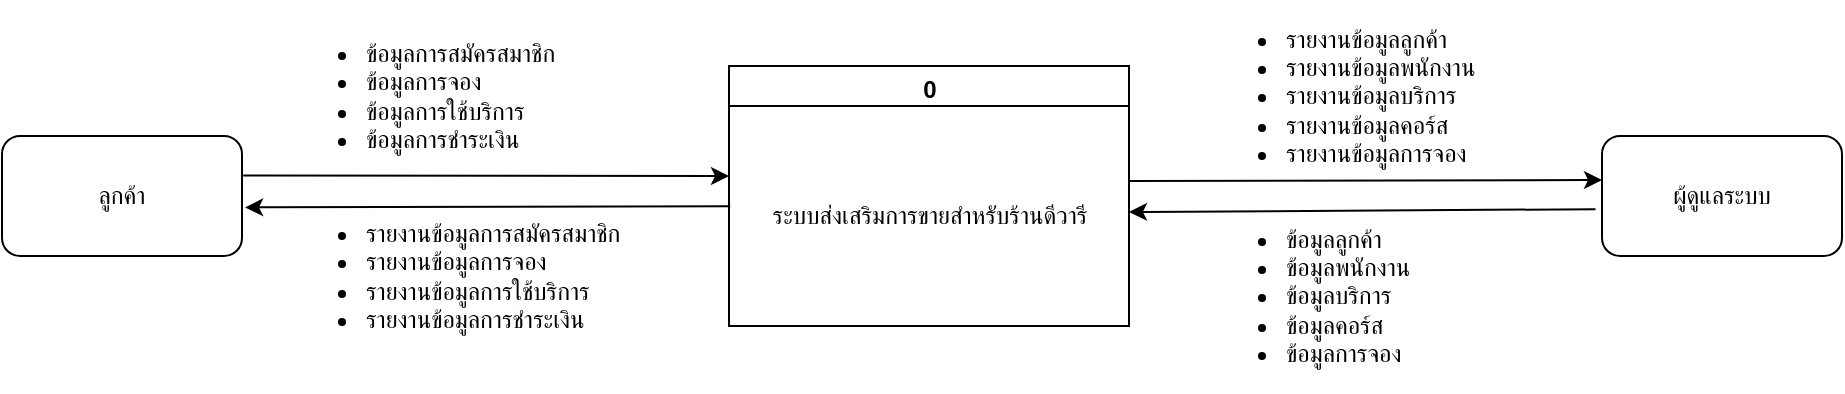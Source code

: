 <mxfile version="26.0.8">
  <diagram name="Page-1" id="9ATyoNoLPIfWOJnZ1qPF">
    <mxGraphModel dx="1877" dy="557" grid="1" gridSize="10" guides="1" tooltips="1" connect="1" arrows="1" fold="1" page="1" pageScale="1" pageWidth="827" pageHeight="1169" math="0" shadow="0">
      <root>
        <mxCell id="0" />
        <mxCell id="1" parent="0" />
        <mxCell id="91Qdzsh7UqTkiSh11w_M-16" value="ลูกค้า" style="rounded=1;whiteSpace=wrap;html=1;" vertex="1" parent="1">
          <mxGeometry x="-50" y="260" width="120" height="60" as="geometry" />
        </mxCell>
        <mxCell id="91Qdzsh7UqTkiSh11w_M-17" value="ผู้ดูแลระบบ" style="rounded=1;whiteSpace=wrap;html=1;" vertex="1" parent="1">
          <mxGeometry x="750" y="260" width="120" height="60" as="geometry" />
        </mxCell>
        <mxCell id="91Qdzsh7UqTkiSh11w_M-28" value="0" style="swimlane;whiteSpace=wrap;html=1;startSize=23;" vertex="1" parent="1">
          <mxGeometry x="313.5" y="225" width="200" height="130" as="geometry" />
        </mxCell>
        <mxCell id="91Qdzsh7UqTkiSh11w_M-29" value="ระบบส่งเสริมการขายสำหรับร้านดีวารี" style="rounded=0;whiteSpace=wrap;html=1;" vertex="1" parent="91Qdzsh7UqTkiSh11w_M-28">
          <mxGeometry y="20" width="200" height="110" as="geometry" />
        </mxCell>
        <mxCell id="91Qdzsh7UqTkiSh11w_M-32" value="" style="endArrow=classic;html=1;rounded=0;entryX=0;entryY=0.25;entryDx=0;entryDy=0;exitX=1.005;exitY=0.329;exitDx=0;exitDy=0;exitPerimeter=0;" edge="1" parent="1" source="91Qdzsh7UqTkiSh11w_M-16">
          <mxGeometry width="50" height="50" relative="1" as="geometry">
            <mxPoint x="120" y="280.5" as="sourcePoint" />
            <mxPoint x="313.5" y="280" as="targetPoint" />
          </mxGeometry>
        </mxCell>
        <mxCell id="91Qdzsh7UqTkiSh11w_M-33" value="" style="endArrow=classic;html=1;rounded=0;exitX=0.003;exitY=0.456;exitDx=0;exitDy=0;exitPerimeter=0;entryX=1.013;entryY=0.595;entryDx=0;entryDy=0;entryPerimeter=0;" edge="1" parent="1" source="91Qdzsh7UqTkiSh11w_M-29" target="91Qdzsh7UqTkiSh11w_M-16">
          <mxGeometry width="50" height="50" relative="1" as="geometry">
            <mxPoint x="312.78" y="300" as="sourcePoint" />
            <mxPoint x="120" y="296" as="targetPoint" />
          </mxGeometry>
        </mxCell>
        <mxCell id="91Qdzsh7UqTkiSh11w_M-34" value="" style="endArrow=classic;html=1;rounded=0;entryX=0;entryY=0.367;entryDx=0;entryDy=0;entryPerimeter=0;" edge="1" parent="1" target="91Qdzsh7UqTkiSh11w_M-17">
          <mxGeometry width="50" height="50" relative="1" as="geometry">
            <mxPoint x="513.5" y="282.5" as="sourcePoint" />
            <mxPoint x="707" y="282" as="targetPoint" />
          </mxGeometry>
        </mxCell>
        <mxCell id="91Qdzsh7UqTkiSh11w_M-35" value="" style="endArrow=classic;html=1;rounded=0;exitX=-0.027;exitY=0.61;exitDx=0;exitDy=0;exitPerimeter=0;" edge="1" parent="1" source="91Qdzsh7UqTkiSh11w_M-17">
          <mxGeometry width="50" height="50" relative="1" as="geometry">
            <mxPoint x="707.5" y="297" as="sourcePoint" />
            <mxPoint x="513.5" y="298" as="targetPoint" />
          </mxGeometry>
        </mxCell>
        <mxCell id="91Qdzsh7UqTkiSh11w_M-36" value="&lt;ul&gt;&lt;li&gt;ข้อมูลลูกค้า&lt;/li&gt;&lt;li&gt;ข้อมูลพนักงาน&lt;/li&gt;&lt;li&gt;ข้อมูลบริการ&lt;/li&gt;&lt;li&gt;ข้อมูลคอร์ส&lt;/li&gt;&lt;li&gt;ข้อมูลการจอง&lt;/li&gt;&lt;/ul&gt;" style="text;html=1;align=left;verticalAlign=middle;whiteSpace=wrap;rounded=0;" vertex="1" parent="1">
          <mxGeometry x="550" y="300" width="160" height="80" as="geometry" />
        </mxCell>
        <mxCell id="91Qdzsh7UqTkiSh11w_M-37" value="&lt;ul&gt;&lt;li&gt;รายงานข้อมูลลูกค้า&lt;/li&gt;&lt;li&gt;รายงานข้อมูลพนักงาน&lt;/li&gt;&lt;li&gt;รายงานข้อมูลบริการ&lt;/li&gt;&lt;li&gt;รายงานข้อมูลคอร์ส&lt;/li&gt;&lt;li&gt;รายงานข้อมูลการจอง&lt;/li&gt;&lt;/ul&gt;" style="text;html=1;align=left;verticalAlign=middle;whiteSpace=wrap;rounded=0;" vertex="1" parent="1">
          <mxGeometry x="550" y="200" width="160" height="80" as="geometry" />
        </mxCell>
        <mxCell id="91Qdzsh7UqTkiSh11w_M-38" value="&lt;ul&gt;&lt;li&gt;ข้อมูลการสมัครสมาชิก&lt;/li&gt;&lt;li&gt;ข้อมูลการจอง&lt;/li&gt;&lt;li&gt;ข้อมูลการใช้บริการ&lt;/li&gt;&lt;li&gt;ข้อมูลการชำระเงิน&lt;/li&gt;&lt;/ul&gt;" style="text;html=1;align=left;verticalAlign=middle;whiteSpace=wrap;rounded=0;" vertex="1" parent="1">
          <mxGeometry x="90" y="200" width="160" height="80" as="geometry" />
        </mxCell>
        <mxCell id="91Qdzsh7UqTkiSh11w_M-39" value="&lt;ul&gt;&lt;li&gt;รายงานข้อมูลการสมัครสมาชิก&lt;/li&gt;&lt;li&gt;รายงานข้อมูลการจอง&lt;/li&gt;&lt;li&gt;รายงานข้อมูลการใช้บริการ&lt;/li&gt;&lt;li&gt;รายงานข้อมูลการชำระเงิน&lt;/li&gt;&lt;/ul&gt;" style="text;html=1;align=left;verticalAlign=middle;whiteSpace=wrap;rounded=0;" vertex="1" parent="1">
          <mxGeometry x="90" y="290" width="190" height="80" as="geometry" />
        </mxCell>
      </root>
    </mxGraphModel>
  </diagram>
</mxfile>

